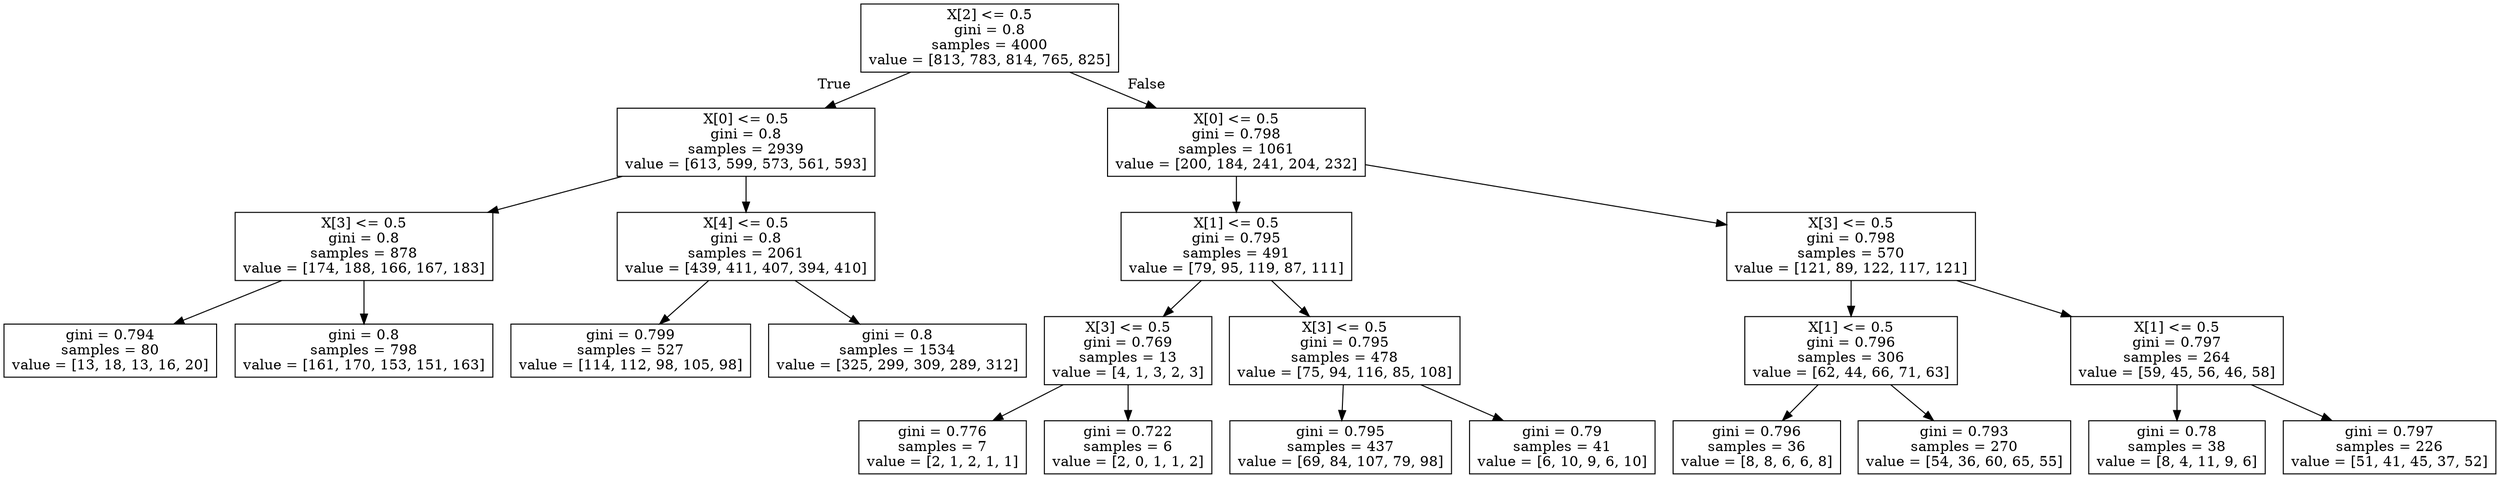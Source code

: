 digraph Tree {
node [shape=box] ;
0 [label="X[2] <= 0.5\ngini = 0.8\nsamples = 4000\nvalue = [813, 783, 814, 765, 825]"] ;
1 [label="X[0] <= 0.5\ngini = 0.8\nsamples = 2939\nvalue = [613, 599, 573, 561, 593]"] ;
0 -> 1 [labeldistance=2.5, labelangle=45, headlabel="True"] ;
2 [label="X[3] <= 0.5\ngini = 0.8\nsamples = 878\nvalue = [174, 188, 166, 167, 183]"] ;
1 -> 2 ;
3 [label="gini = 0.794\nsamples = 80\nvalue = [13, 18, 13, 16, 20]"] ;
2 -> 3 ;
4 [label="gini = 0.8\nsamples = 798\nvalue = [161, 170, 153, 151, 163]"] ;
2 -> 4 ;
5 [label="X[4] <= 0.5\ngini = 0.8\nsamples = 2061\nvalue = [439, 411, 407, 394, 410]"] ;
1 -> 5 ;
6 [label="gini = 0.799\nsamples = 527\nvalue = [114, 112, 98, 105, 98]"] ;
5 -> 6 ;
7 [label="gini = 0.8\nsamples = 1534\nvalue = [325, 299, 309, 289, 312]"] ;
5 -> 7 ;
8 [label="X[0] <= 0.5\ngini = 0.798\nsamples = 1061\nvalue = [200, 184, 241, 204, 232]"] ;
0 -> 8 [labeldistance=2.5, labelangle=-45, headlabel="False"] ;
9 [label="X[1] <= 0.5\ngini = 0.795\nsamples = 491\nvalue = [79, 95, 119, 87, 111]"] ;
8 -> 9 ;
10 [label="X[3] <= 0.5\ngini = 0.769\nsamples = 13\nvalue = [4, 1, 3, 2, 3]"] ;
9 -> 10 ;
11 [label="gini = 0.776\nsamples = 7\nvalue = [2, 1, 2, 1, 1]"] ;
10 -> 11 ;
12 [label="gini = 0.722\nsamples = 6\nvalue = [2, 0, 1, 1, 2]"] ;
10 -> 12 ;
13 [label="X[3] <= 0.5\ngini = 0.795\nsamples = 478\nvalue = [75, 94, 116, 85, 108]"] ;
9 -> 13 ;
14 [label="gini = 0.795\nsamples = 437\nvalue = [69, 84, 107, 79, 98]"] ;
13 -> 14 ;
15 [label="gini = 0.79\nsamples = 41\nvalue = [6, 10, 9, 6, 10]"] ;
13 -> 15 ;
16 [label="X[3] <= 0.5\ngini = 0.798\nsamples = 570\nvalue = [121, 89, 122, 117, 121]"] ;
8 -> 16 ;
17 [label="X[1] <= 0.5\ngini = 0.796\nsamples = 306\nvalue = [62, 44, 66, 71, 63]"] ;
16 -> 17 ;
18 [label="gini = 0.796\nsamples = 36\nvalue = [8, 8, 6, 6, 8]"] ;
17 -> 18 ;
19 [label="gini = 0.793\nsamples = 270\nvalue = [54, 36, 60, 65, 55]"] ;
17 -> 19 ;
20 [label="X[1] <= 0.5\ngini = 0.797\nsamples = 264\nvalue = [59, 45, 56, 46, 58]"] ;
16 -> 20 ;
21 [label="gini = 0.78\nsamples = 38\nvalue = [8, 4, 11, 9, 6]"] ;
20 -> 21 ;
22 [label="gini = 0.797\nsamples = 226\nvalue = [51, 41, 45, 37, 52]"] ;
20 -> 22 ;
}